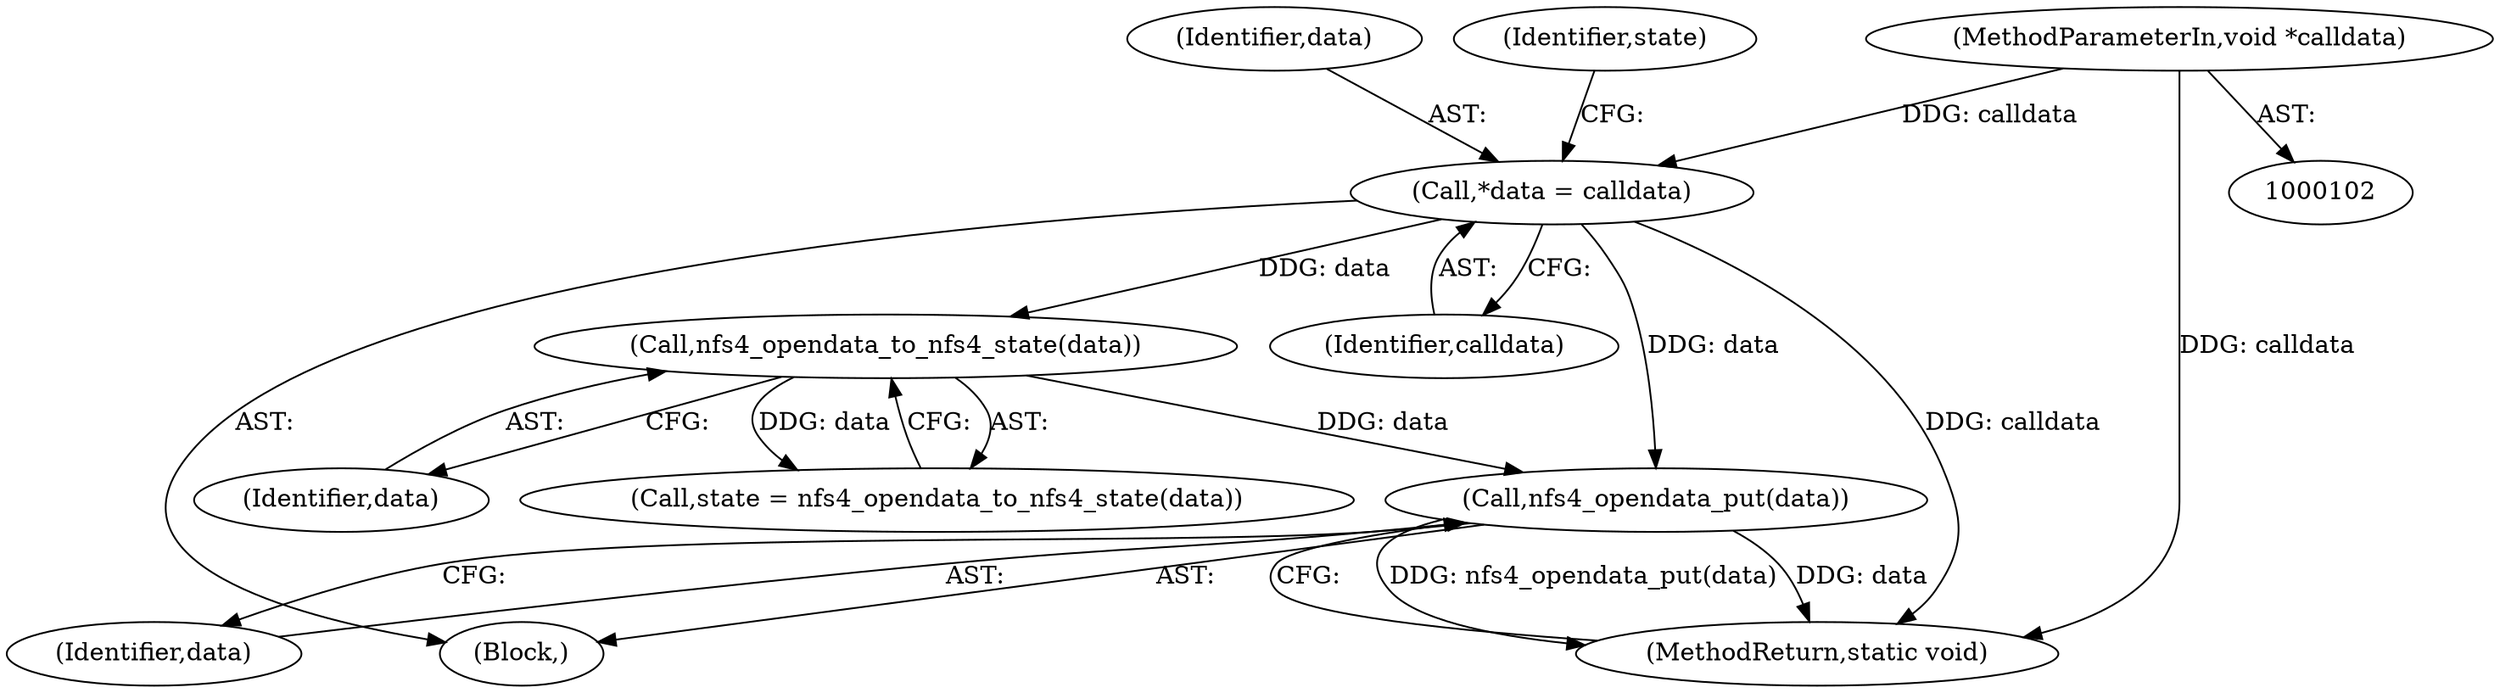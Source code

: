 digraph "0_linux_dc0b027dfadfcb8a5504f7d8052754bf8d501ab9_11@pointer" {
"1000146" [label="(Call,nfs4_opendata_put(data))"];
"1000106" [label="(Call,*data = calldata)"];
"1000103" [label="(MethodParameterIn,void *calldata)"];
"1000128" [label="(Call,nfs4_opendata_to_nfs4_state(data))"];
"1000106" [label="(Call,*data = calldata)"];
"1000146" [label="(Call,nfs4_opendata_put(data))"];
"1000108" [label="(Identifier,calldata)"];
"1000107" [label="(Identifier,data)"];
"1000148" [label="(MethodReturn,static void)"];
"1000103" [label="(MethodParameterIn,void *calldata)"];
"1000104" [label="(Block,)"];
"1000111" [label="(Identifier,state)"];
"1000129" [label="(Identifier,data)"];
"1000147" [label="(Identifier,data)"];
"1000128" [label="(Call,nfs4_opendata_to_nfs4_state(data))"];
"1000126" [label="(Call,state = nfs4_opendata_to_nfs4_state(data))"];
"1000146" -> "1000104"  [label="AST: "];
"1000146" -> "1000147"  [label="CFG: "];
"1000147" -> "1000146"  [label="AST: "];
"1000148" -> "1000146"  [label="CFG: "];
"1000146" -> "1000148"  [label="DDG: nfs4_opendata_put(data)"];
"1000146" -> "1000148"  [label="DDG: data"];
"1000106" -> "1000146"  [label="DDG: data"];
"1000128" -> "1000146"  [label="DDG: data"];
"1000106" -> "1000104"  [label="AST: "];
"1000106" -> "1000108"  [label="CFG: "];
"1000107" -> "1000106"  [label="AST: "];
"1000108" -> "1000106"  [label="AST: "];
"1000111" -> "1000106"  [label="CFG: "];
"1000106" -> "1000148"  [label="DDG: calldata"];
"1000103" -> "1000106"  [label="DDG: calldata"];
"1000106" -> "1000128"  [label="DDG: data"];
"1000103" -> "1000102"  [label="AST: "];
"1000103" -> "1000148"  [label="DDG: calldata"];
"1000128" -> "1000126"  [label="AST: "];
"1000128" -> "1000129"  [label="CFG: "];
"1000129" -> "1000128"  [label="AST: "];
"1000126" -> "1000128"  [label="CFG: "];
"1000128" -> "1000126"  [label="DDG: data"];
}
